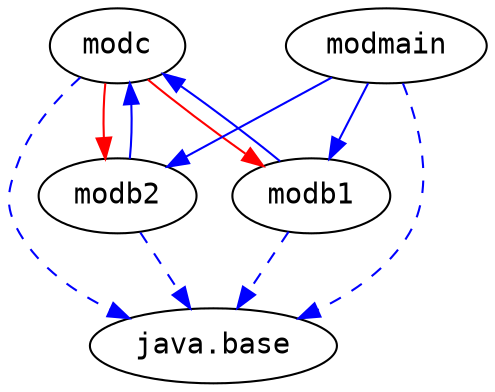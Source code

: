 # Created by depvis.JigsawDepVisualizer on Sun Nov 20 17:44:25 CET 2016
digraph Java9_Dependency_Visualizer {
modc[fontname="Consolas",shape="ellipse",label="modc"];
java_base[fontname="Consolas",shape="ellipse",label="java.base"];
modb2[fontname="Consolas",shape="ellipse",label="modb2"];
modb1[fontname="Consolas",shape="ellipse",label="modb1"];
modmain[fontname="Consolas",shape="ellipse",label="modmain"];
modc -> java_base[color="#0000ff",fontname="Consolas",fontcolor="#0000ff",style="dashed",weight="16"]
modc -> modb2[fontname="Consolas",fontcolor="#ff0000",color="#ff0000",weight="2"]
modc -> modb1[fontname="Consolas",fontcolor="#ff0000",color="#ff0000",weight="2"]
modb2 -> modc[color="#0000ff",fontname="Consolas",fontcolor="#0000ff",weight="8"]
modb2 -> java_base[color="#0000ff",fontname="Consolas",fontcolor="#0000ff",style="dashed",weight="16"]
modb1 -> modc[color="#0000ff",fontname="Consolas",fontcolor="#0000ff",weight="8"]
modb1 -> java_base[color="#0000ff",fontname="Consolas",fontcolor="#0000ff",style="dashed",weight="16"]
modmain -> modb1[color="#0000ff",fontname="Consolas",fontcolor="#0000ff",weight="8"]
modmain -> modb2[color="#0000ff",fontname="Consolas",fontcolor="#0000ff",weight="8"]
modmain -> java_base[color="#0000ff",fontname="Consolas",fontcolor="#0000ff",style="dashed",weight="16"]
}
